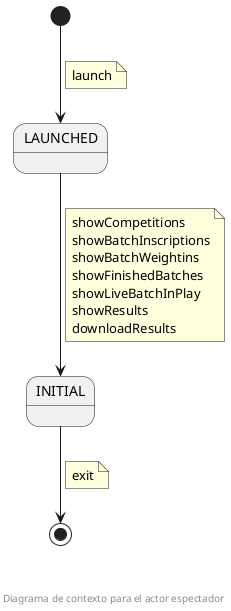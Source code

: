 @startuml
state LAUNCHED
state INITIAL


[*] --> LAUNCHED
note on link
  launch
end note

LAUNCHED --> INITIAL
note on link
  showCompetitions
  showBatchInscriptions
  showBatchWeightins
  showFinishedBatches
  showLiveBatchInPlay
  showResults
  downloadResults
end note

INITIAL --> [*]
note on link
  exit
end note

footer \n\n\n Diagrama de contexto para el actor espectador
@enduml